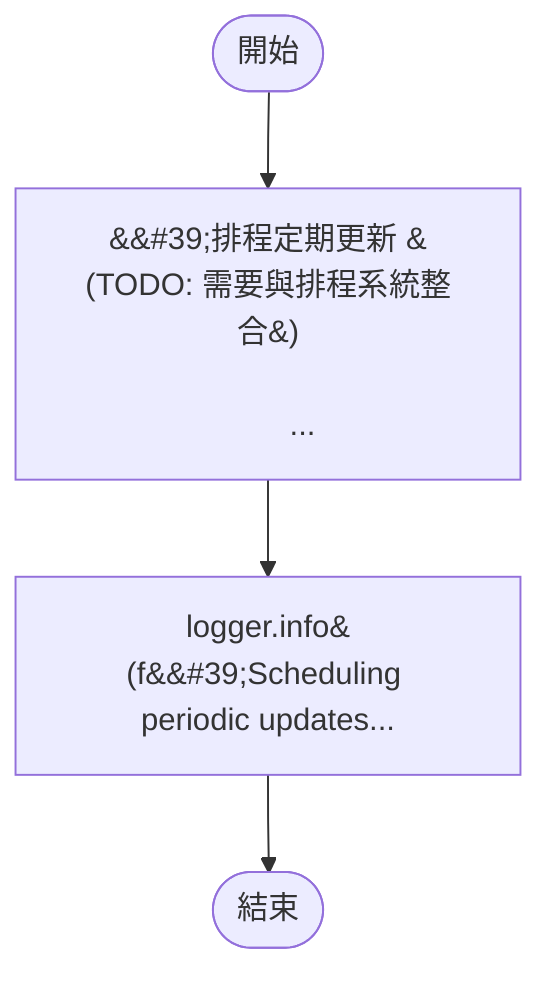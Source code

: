 flowchart TB
    n1([開始])
    n2([結束])
    n3[&amp;&#35;39;排程定期更新 &#40;TODO: 需要與排程系統整合&#41;\n\n        ...]
    n4[logger.info&#40;f&amp;&#35;39;Scheduling periodic updates...]
    n1 --> n3
    n3 --> n4
    n4 --> n2